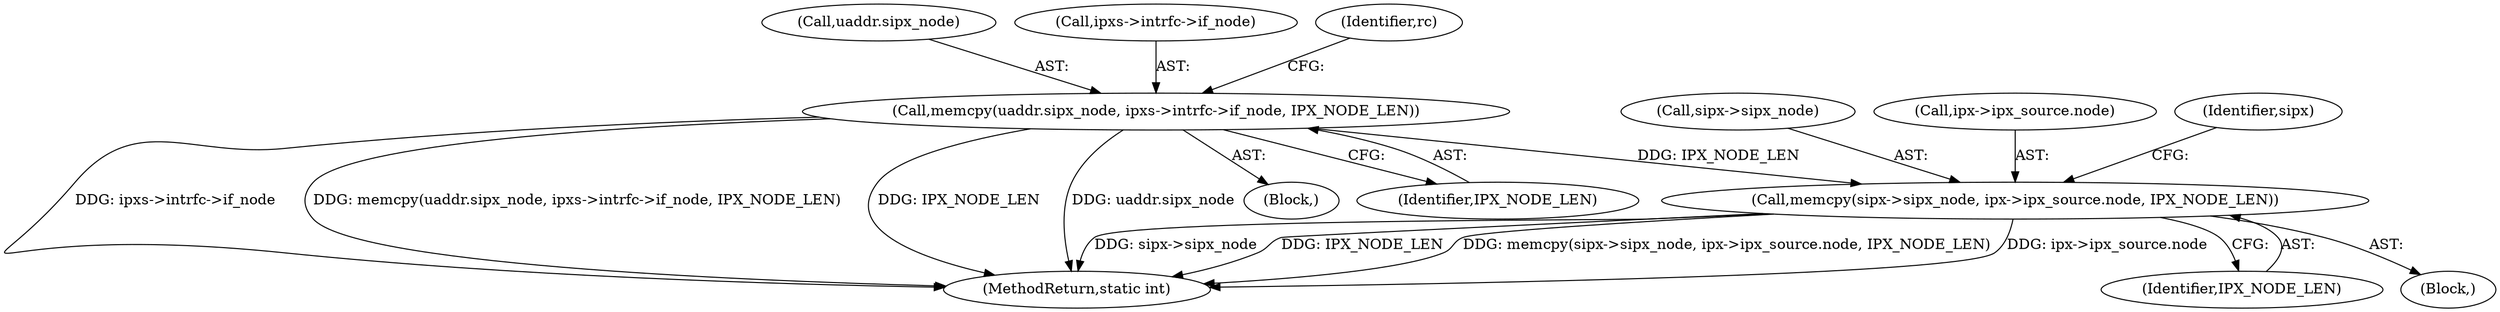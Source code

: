 digraph "0_linux_f3d3342602f8bcbf37d7c46641cb9bca7618eb1c_15@API" {
"1000281" [label="(Call,memcpy(sipx->sipx_node, ipx->ipx_source.node, IPX_NODE_LEN))"];
"1000164" [label="(Call,memcpy(uaddr.sipx_node, ipxs->intrfc->if_node, IPX_NODE_LEN))"];
"1000290" [label="(Identifier,IPX_NODE_LEN)"];
"1000266" [label="(Block,)"];
"1000282" [label="(Call,sipx->sipx_node)"];
"1000285" [label="(Call,ipx->ipx_source.node)"];
"1000142" [label="(Block,)"];
"1000164" [label="(Call,memcpy(uaddr.sipx_node, ipxs->intrfc->if_node, IPX_NODE_LEN))"];
"1000165" [label="(Call,uaddr.sipx_node)"];
"1000168" [label="(Call,ipxs->intrfc->if_node)"];
"1000175" [label="(Identifier,rc)"];
"1000281" [label="(Call,memcpy(sipx->sipx_node, ipx->ipx_source.node, IPX_NODE_LEN))"];
"1000173" [label="(Identifier,IPX_NODE_LEN)"];
"1000293" [label="(Identifier,sipx)"];
"1000330" [label="(MethodReturn,static int)"];
"1000281" -> "1000266"  [label="AST: "];
"1000281" -> "1000290"  [label="CFG: "];
"1000282" -> "1000281"  [label="AST: "];
"1000285" -> "1000281"  [label="AST: "];
"1000290" -> "1000281"  [label="AST: "];
"1000293" -> "1000281"  [label="CFG: "];
"1000281" -> "1000330"  [label="DDG: ipx->ipx_source.node"];
"1000281" -> "1000330"  [label="DDG: sipx->sipx_node"];
"1000281" -> "1000330"  [label="DDG: IPX_NODE_LEN"];
"1000281" -> "1000330"  [label="DDG: memcpy(sipx->sipx_node, ipx->ipx_source.node, IPX_NODE_LEN)"];
"1000164" -> "1000281"  [label="DDG: IPX_NODE_LEN"];
"1000164" -> "1000142"  [label="AST: "];
"1000164" -> "1000173"  [label="CFG: "];
"1000165" -> "1000164"  [label="AST: "];
"1000168" -> "1000164"  [label="AST: "];
"1000173" -> "1000164"  [label="AST: "];
"1000175" -> "1000164"  [label="CFG: "];
"1000164" -> "1000330"  [label="DDG: ipxs->intrfc->if_node"];
"1000164" -> "1000330"  [label="DDG: memcpy(uaddr.sipx_node, ipxs->intrfc->if_node, IPX_NODE_LEN)"];
"1000164" -> "1000330"  [label="DDG: IPX_NODE_LEN"];
"1000164" -> "1000330"  [label="DDG: uaddr.sipx_node"];
}
